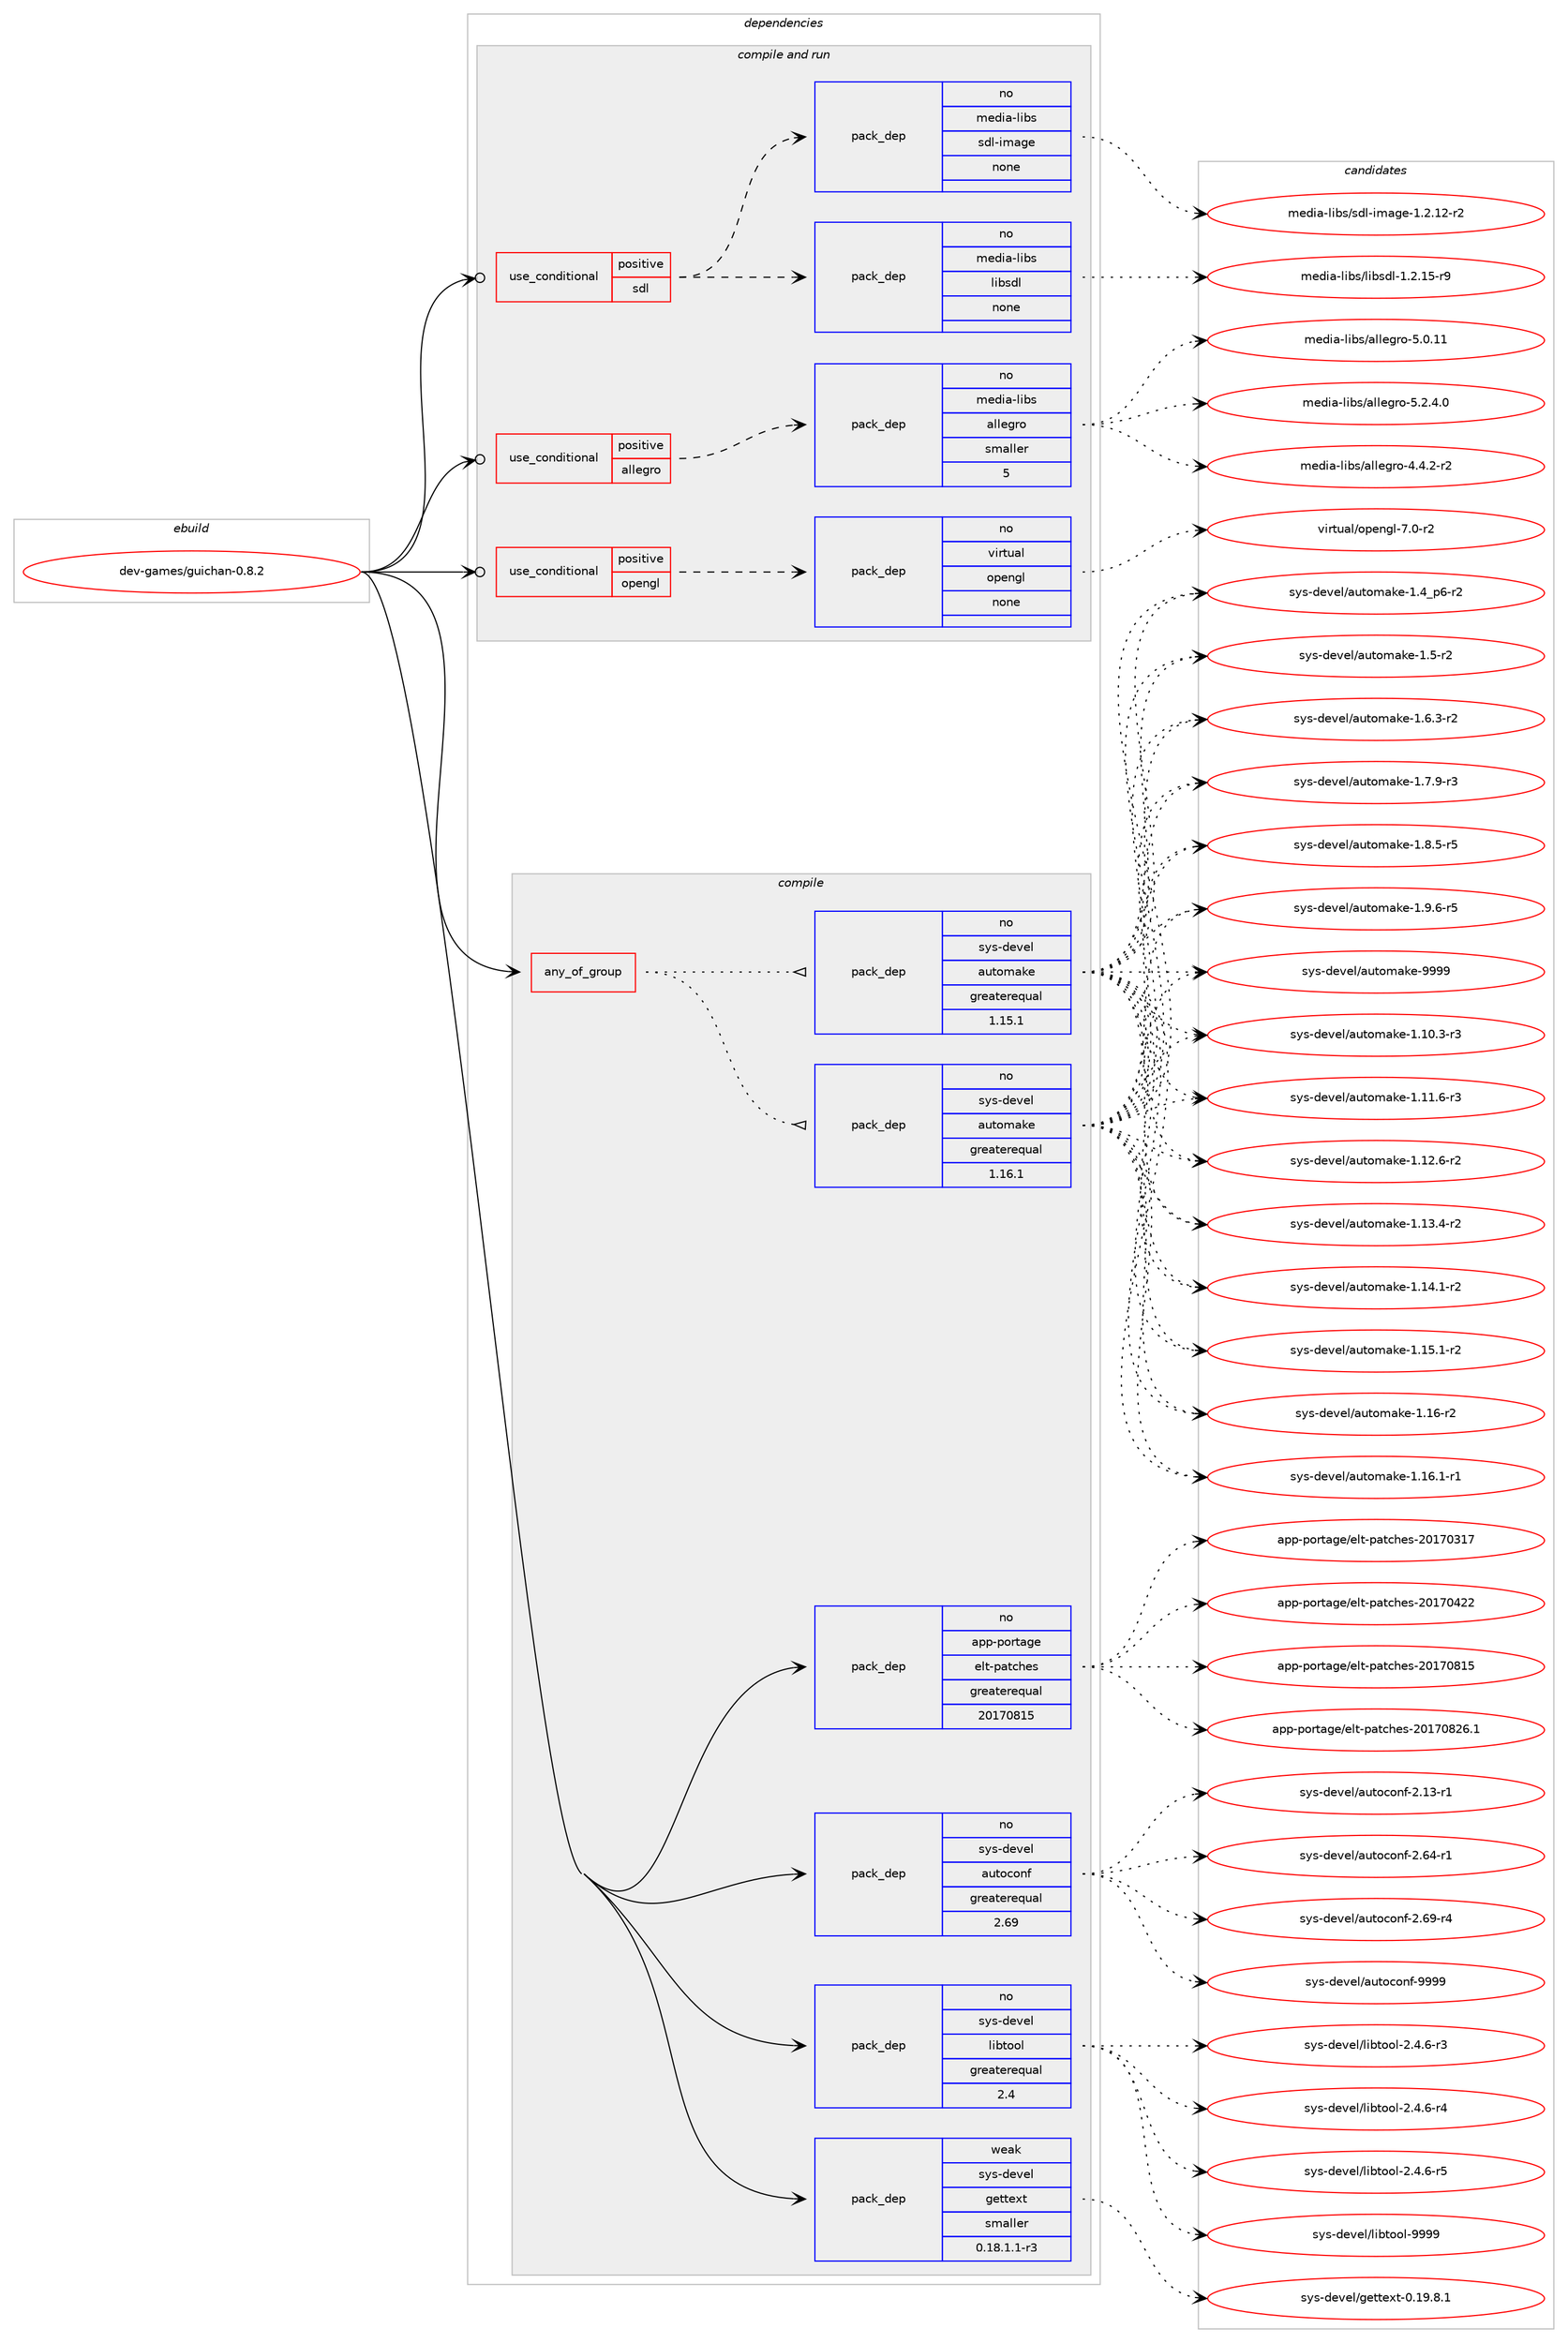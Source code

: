 digraph prolog {

# *************
# Graph options
# *************

newrank=true;
concentrate=true;
compound=true;
graph [rankdir=LR,fontname=Helvetica,fontsize=10,ranksep=1.5];#, ranksep=2.5, nodesep=0.2];
edge  [arrowhead=vee];
node  [fontname=Helvetica,fontsize=10];

# **********
# The ebuild
# **********

subgraph cluster_leftcol {
color=gray;
rank=same;
label=<<i>ebuild</i>>;
id [label="dev-games/guichan-0.8.2", color=red, width=4, href="../dev-games/guichan-0.8.2.svg"];
}

# ****************
# The dependencies
# ****************

subgraph cluster_midcol {
color=gray;
label=<<i>dependencies</i>>;
subgraph cluster_compile {
fillcolor="#eeeeee";
style=filled;
label=<<i>compile</i>>;
subgraph any20468 {
dependency1324730 [label=<<TABLE BORDER="0" CELLBORDER="1" CELLSPACING="0" CELLPADDING="4"><TR><TD CELLPADDING="10">any_of_group</TD></TR></TABLE>>, shape=none, color=red];subgraph pack945396 {
dependency1324731 [label=<<TABLE BORDER="0" CELLBORDER="1" CELLSPACING="0" CELLPADDING="4" WIDTH="220"><TR><TD ROWSPAN="6" CELLPADDING="30">pack_dep</TD></TR><TR><TD WIDTH="110">no</TD></TR><TR><TD>sys-devel</TD></TR><TR><TD>automake</TD></TR><TR><TD>greaterequal</TD></TR><TR><TD>1.16.1</TD></TR></TABLE>>, shape=none, color=blue];
}
dependency1324730:e -> dependency1324731:w [weight=20,style="dotted",arrowhead="oinv"];
subgraph pack945397 {
dependency1324732 [label=<<TABLE BORDER="0" CELLBORDER="1" CELLSPACING="0" CELLPADDING="4" WIDTH="220"><TR><TD ROWSPAN="6" CELLPADDING="30">pack_dep</TD></TR><TR><TD WIDTH="110">no</TD></TR><TR><TD>sys-devel</TD></TR><TR><TD>automake</TD></TR><TR><TD>greaterequal</TD></TR><TR><TD>1.15.1</TD></TR></TABLE>>, shape=none, color=blue];
}
dependency1324730:e -> dependency1324732:w [weight=20,style="dotted",arrowhead="oinv"];
}
id:e -> dependency1324730:w [weight=20,style="solid",arrowhead="vee"];
subgraph pack945398 {
dependency1324733 [label=<<TABLE BORDER="0" CELLBORDER="1" CELLSPACING="0" CELLPADDING="4" WIDTH="220"><TR><TD ROWSPAN="6" CELLPADDING="30">pack_dep</TD></TR><TR><TD WIDTH="110">no</TD></TR><TR><TD>app-portage</TD></TR><TR><TD>elt-patches</TD></TR><TR><TD>greaterequal</TD></TR><TR><TD>20170815</TD></TR></TABLE>>, shape=none, color=blue];
}
id:e -> dependency1324733:w [weight=20,style="solid",arrowhead="vee"];
subgraph pack945399 {
dependency1324734 [label=<<TABLE BORDER="0" CELLBORDER="1" CELLSPACING="0" CELLPADDING="4" WIDTH="220"><TR><TD ROWSPAN="6" CELLPADDING="30">pack_dep</TD></TR><TR><TD WIDTH="110">no</TD></TR><TR><TD>sys-devel</TD></TR><TR><TD>autoconf</TD></TR><TR><TD>greaterequal</TD></TR><TR><TD>2.69</TD></TR></TABLE>>, shape=none, color=blue];
}
id:e -> dependency1324734:w [weight=20,style="solid",arrowhead="vee"];
subgraph pack945400 {
dependency1324735 [label=<<TABLE BORDER="0" CELLBORDER="1" CELLSPACING="0" CELLPADDING="4" WIDTH="220"><TR><TD ROWSPAN="6" CELLPADDING="30">pack_dep</TD></TR><TR><TD WIDTH="110">no</TD></TR><TR><TD>sys-devel</TD></TR><TR><TD>libtool</TD></TR><TR><TD>greaterequal</TD></TR><TR><TD>2.4</TD></TR></TABLE>>, shape=none, color=blue];
}
id:e -> dependency1324735:w [weight=20,style="solid",arrowhead="vee"];
subgraph pack945401 {
dependency1324736 [label=<<TABLE BORDER="0" CELLBORDER="1" CELLSPACING="0" CELLPADDING="4" WIDTH="220"><TR><TD ROWSPAN="6" CELLPADDING="30">pack_dep</TD></TR><TR><TD WIDTH="110">weak</TD></TR><TR><TD>sys-devel</TD></TR><TR><TD>gettext</TD></TR><TR><TD>smaller</TD></TR><TR><TD>0.18.1.1-r3</TD></TR></TABLE>>, shape=none, color=blue];
}
id:e -> dependency1324736:w [weight=20,style="solid",arrowhead="vee"];
}
subgraph cluster_compileandrun {
fillcolor="#eeeeee";
style=filled;
label=<<i>compile and run</i>>;
subgraph cond358314 {
dependency1324737 [label=<<TABLE BORDER="0" CELLBORDER="1" CELLSPACING="0" CELLPADDING="4"><TR><TD ROWSPAN="3" CELLPADDING="10">use_conditional</TD></TR><TR><TD>positive</TD></TR><TR><TD>allegro</TD></TR></TABLE>>, shape=none, color=red];
subgraph pack945402 {
dependency1324738 [label=<<TABLE BORDER="0" CELLBORDER="1" CELLSPACING="0" CELLPADDING="4" WIDTH="220"><TR><TD ROWSPAN="6" CELLPADDING="30">pack_dep</TD></TR><TR><TD WIDTH="110">no</TD></TR><TR><TD>media-libs</TD></TR><TR><TD>allegro</TD></TR><TR><TD>smaller</TD></TR><TR><TD>5</TD></TR></TABLE>>, shape=none, color=blue];
}
dependency1324737:e -> dependency1324738:w [weight=20,style="dashed",arrowhead="vee"];
}
id:e -> dependency1324737:w [weight=20,style="solid",arrowhead="odotvee"];
subgraph cond358315 {
dependency1324739 [label=<<TABLE BORDER="0" CELLBORDER="1" CELLSPACING="0" CELLPADDING="4"><TR><TD ROWSPAN="3" CELLPADDING="10">use_conditional</TD></TR><TR><TD>positive</TD></TR><TR><TD>opengl</TD></TR></TABLE>>, shape=none, color=red];
subgraph pack945403 {
dependency1324740 [label=<<TABLE BORDER="0" CELLBORDER="1" CELLSPACING="0" CELLPADDING="4" WIDTH="220"><TR><TD ROWSPAN="6" CELLPADDING="30">pack_dep</TD></TR><TR><TD WIDTH="110">no</TD></TR><TR><TD>virtual</TD></TR><TR><TD>opengl</TD></TR><TR><TD>none</TD></TR><TR><TD></TD></TR></TABLE>>, shape=none, color=blue];
}
dependency1324739:e -> dependency1324740:w [weight=20,style="dashed",arrowhead="vee"];
}
id:e -> dependency1324739:w [weight=20,style="solid",arrowhead="odotvee"];
subgraph cond358316 {
dependency1324741 [label=<<TABLE BORDER="0" CELLBORDER="1" CELLSPACING="0" CELLPADDING="4"><TR><TD ROWSPAN="3" CELLPADDING="10">use_conditional</TD></TR><TR><TD>positive</TD></TR><TR><TD>sdl</TD></TR></TABLE>>, shape=none, color=red];
subgraph pack945404 {
dependency1324742 [label=<<TABLE BORDER="0" CELLBORDER="1" CELLSPACING="0" CELLPADDING="4" WIDTH="220"><TR><TD ROWSPAN="6" CELLPADDING="30">pack_dep</TD></TR><TR><TD WIDTH="110">no</TD></TR><TR><TD>media-libs</TD></TR><TR><TD>libsdl</TD></TR><TR><TD>none</TD></TR><TR><TD></TD></TR></TABLE>>, shape=none, color=blue];
}
dependency1324741:e -> dependency1324742:w [weight=20,style="dashed",arrowhead="vee"];
subgraph pack945405 {
dependency1324743 [label=<<TABLE BORDER="0" CELLBORDER="1" CELLSPACING="0" CELLPADDING="4" WIDTH="220"><TR><TD ROWSPAN="6" CELLPADDING="30">pack_dep</TD></TR><TR><TD WIDTH="110">no</TD></TR><TR><TD>media-libs</TD></TR><TR><TD>sdl-image</TD></TR><TR><TD>none</TD></TR><TR><TD></TD></TR></TABLE>>, shape=none, color=blue];
}
dependency1324741:e -> dependency1324743:w [weight=20,style="dashed",arrowhead="vee"];
}
id:e -> dependency1324741:w [weight=20,style="solid",arrowhead="odotvee"];
}
subgraph cluster_run {
fillcolor="#eeeeee";
style=filled;
label=<<i>run</i>>;
}
}

# **************
# The candidates
# **************

subgraph cluster_choices {
rank=same;
color=gray;
label=<<i>candidates</i>>;

subgraph choice945396 {
color=black;
nodesep=1;
choice11512111545100101118101108479711711611110997107101454946494846514511451 [label="sys-devel/automake-1.10.3-r3", color=red, width=4,href="../sys-devel/automake-1.10.3-r3.svg"];
choice11512111545100101118101108479711711611110997107101454946494946544511451 [label="sys-devel/automake-1.11.6-r3", color=red, width=4,href="../sys-devel/automake-1.11.6-r3.svg"];
choice11512111545100101118101108479711711611110997107101454946495046544511450 [label="sys-devel/automake-1.12.6-r2", color=red, width=4,href="../sys-devel/automake-1.12.6-r2.svg"];
choice11512111545100101118101108479711711611110997107101454946495146524511450 [label="sys-devel/automake-1.13.4-r2", color=red, width=4,href="../sys-devel/automake-1.13.4-r2.svg"];
choice11512111545100101118101108479711711611110997107101454946495246494511450 [label="sys-devel/automake-1.14.1-r2", color=red, width=4,href="../sys-devel/automake-1.14.1-r2.svg"];
choice11512111545100101118101108479711711611110997107101454946495346494511450 [label="sys-devel/automake-1.15.1-r2", color=red, width=4,href="../sys-devel/automake-1.15.1-r2.svg"];
choice1151211154510010111810110847971171161111099710710145494649544511450 [label="sys-devel/automake-1.16-r2", color=red, width=4,href="../sys-devel/automake-1.16-r2.svg"];
choice11512111545100101118101108479711711611110997107101454946495446494511449 [label="sys-devel/automake-1.16.1-r1", color=red, width=4,href="../sys-devel/automake-1.16.1-r1.svg"];
choice115121115451001011181011084797117116111109971071014549465295112544511450 [label="sys-devel/automake-1.4_p6-r2", color=red, width=4,href="../sys-devel/automake-1.4_p6-r2.svg"];
choice11512111545100101118101108479711711611110997107101454946534511450 [label="sys-devel/automake-1.5-r2", color=red, width=4,href="../sys-devel/automake-1.5-r2.svg"];
choice115121115451001011181011084797117116111109971071014549465446514511450 [label="sys-devel/automake-1.6.3-r2", color=red, width=4,href="../sys-devel/automake-1.6.3-r2.svg"];
choice115121115451001011181011084797117116111109971071014549465546574511451 [label="sys-devel/automake-1.7.9-r3", color=red, width=4,href="../sys-devel/automake-1.7.9-r3.svg"];
choice115121115451001011181011084797117116111109971071014549465646534511453 [label="sys-devel/automake-1.8.5-r5", color=red, width=4,href="../sys-devel/automake-1.8.5-r5.svg"];
choice115121115451001011181011084797117116111109971071014549465746544511453 [label="sys-devel/automake-1.9.6-r5", color=red, width=4,href="../sys-devel/automake-1.9.6-r5.svg"];
choice115121115451001011181011084797117116111109971071014557575757 [label="sys-devel/automake-9999", color=red, width=4,href="../sys-devel/automake-9999.svg"];
dependency1324731:e -> choice11512111545100101118101108479711711611110997107101454946494846514511451:w [style=dotted,weight="100"];
dependency1324731:e -> choice11512111545100101118101108479711711611110997107101454946494946544511451:w [style=dotted,weight="100"];
dependency1324731:e -> choice11512111545100101118101108479711711611110997107101454946495046544511450:w [style=dotted,weight="100"];
dependency1324731:e -> choice11512111545100101118101108479711711611110997107101454946495146524511450:w [style=dotted,weight="100"];
dependency1324731:e -> choice11512111545100101118101108479711711611110997107101454946495246494511450:w [style=dotted,weight="100"];
dependency1324731:e -> choice11512111545100101118101108479711711611110997107101454946495346494511450:w [style=dotted,weight="100"];
dependency1324731:e -> choice1151211154510010111810110847971171161111099710710145494649544511450:w [style=dotted,weight="100"];
dependency1324731:e -> choice11512111545100101118101108479711711611110997107101454946495446494511449:w [style=dotted,weight="100"];
dependency1324731:e -> choice115121115451001011181011084797117116111109971071014549465295112544511450:w [style=dotted,weight="100"];
dependency1324731:e -> choice11512111545100101118101108479711711611110997107101454946534511450:w [style=dotted,weight="100"];
dependency1324731:e -> choice115121115451001011181011084797117116111109971071014549465446514511450:w [style=dotted,weight="100"];
dependency1324731:e -> choice115121115451001011181011084797117116111109971071014549465546574511451:w [style=dotted,weight="100"];
dependency1324731:e -> choice115121115451001011181011084797117116111109971071014549465646534511453:w [style=dotted,weight="100"];
dependency1324731:e -> choice115121115451001011181011084797117116111109971071014549465746544511453:w [style=dotted,weight="100"];
dependency1324731:e -> choice115121115451001011181011084797117116111109971071014557575757:w [style=dotted,weight="100"];
}
subgraph choice945397 {
color=black;
nodesep=1;
choice11512111545100101118101108479711711611110997107101454946494846514511451 [label="sys-devel/automake-1.10.3-r3", color=red, width=4,href="../sys-devel/automake-1.10.3-r3.svg"];
choice11512111545100101118101108479711711611110997107101454946494946544511451 [label="sys-devel/automake-1.11.6-r3", color=red, width=4,href="../sys-devel/automake-1.11.6-r3.svg"];
choice11512111545100101118101108479711711611110997107101454946495046544511450 [label="sys-devel/automake-1.12.6-r2", color=red, width=4,href="../sys-devel/automake-1.12.6-r2.svg"];
choice11512111545100101118101108479711711611110997107101454946495146524511450 [label="sys-devel/automake-1.13.4-r2", color=red, width=4,href="../sys-devel/automake-1.13.4-r2.svg"];
choice11512111545100101118101108479711711611110997107101454946495246494511450 [label="sys-devel/automake-1.14.1-r2", color=red, width=4,href="../sys-devel/automake-1.14.1-r2.svg"];
choice11512111545100101118101108479711711611110997107101454946495346494511450 [label="sys-devel/automake-1.15.1-r2", color=red, width=4,href="../sys-devel/automake-1.15.1-r2.svg"];
choice1151211154510010111810110847971171161111099710710145494649544511450 [label="sys-devel/automake-1.16-r2", color=red, width=4,href="../sys-devel/automake-1.16-r2.svg"];
choice11512111545100101118101108479711711611110997107101454946495446494511449 [label="sys-devel/automake-1.16.1-r1", color=red, width=4,href="../sys-devel/automake-1.16.1-r1.svg"];
choice115121115451001011181011084797117116111109971071014549465295112544511450 [label="sys-devel/automake-1.4_p6-r2", color=red, width=4,href="../sys-devel/automake-1.4_p6-r2.svg"];
choice11512111545100101118101108479711711611110997107101454946534511450 [label="sys-devel/automake-1.5-r2", color=red, width=4,href="../sys-devel/automake-1.5-r2.svg"];
choice115121115451001011181011084797117116111109971071014549465446514511450 [label="sys-devel/automake-1.6.3-r2", color=red, width=4,href="../sys-devel/automake-1.6.3-r2.svg"];
choice115121115451001011181011084797117116111109971071014549465546574511451 [label="sys-devel/automake-1.7.9-r3", color=red, width=4,href="../sys-devel/automake-1.7.9-r3.svg"];
choice115121115451001011181011084797117116111109971071014549465646534511453 [label="sys-devel/automake-1.8.5-r5", color=red, width=4,href="../sys-devel/automake-1.8.5-r5.svg"];
choice115121115451001011181011084797117116111109971071014549465746544511453 [label="sys-devel/automake-1.9.6-r5", color=red, width=4,href="../sys-devel/automake-1.9.6-r5.svg"];
choice115121115451001011181011084797117116111109971071014557575757 [label="sys-devel/automake-9999", color=red, width=4,href="../sys-devel/automake-9999.svg"];
dependency1324732:e -> choice11512111545100101118101108479711711611110997107101454946494846514511451:w [style=dotted,weight="100"];
dependency1324732:e -> choice11512111545100101118101108479711711611110997107101454946494946544511451:w [style=dotted,weight="100"];
dependency1324732:e -> choice11512111545100101118101108479711711611110997107101454946495046544511450:w [style=dotted,weight="100"];
dependency1324732:e -> choice11512111545100101118101108479711711611110997107101454946495146524511450:w [style=dotted,weight="100"];
dependency1324732:e -> choice11512111545100101118101108479711711611110997107101454946495246494511450:w [style=dotted,weight="100"];
dependency1324732:e -> choice11512111545100101118101108479711711611110997107101454946495346494511450:w [style=dotted,weight="100"];
dependency1324732:e -> choice1151211154510010111810110847971171161111099710710145494649544511450:w [style=dotted,weight="100"];
dependency1324732:e -> choice11512111545100101118101108479711711611110997107101454946495446494511449:w [style=dotted,weight="100"];
dependency1324732:e -> choice115121115451001011181011084797117116111109971071014549465295112544511450:w [style=dotted,weight="100"];
dependency1324732:e -> choice11512111545100101118101108479711711611110997107101454946534511450:w [style=dotted,weight="100"];
dependency1324732:e -> choice115121115451001011181011084797117116111109971071014549465446514511450:w [style=dotted,weight="100"];
dependency1324732:e -> choice115121115451001011181011084797117116111109971071014549465546574511451:w [style=dotted,weight="100"];
dependency1324732:e -> choice115121115451001011181011084797117116111109971071014549465646534511453:w [style=dotted,weight="100"];
dependency1324732:e -> choice115121115451001011181011084797117116111109971071014549465746544511453:w [style=dotted,weight="100"];
dependency1324732:e -> choice115121115451001011181011084797117116111109971071014557575757:w [style=dotted,weight="100"];
}
subgraph choice945398 {
color=black;
nodesep=1;
choice97112112451121111141169710310147101108116451129711699104101115455048495548514955 [label="app-portage/elt-patches-20170317", color=red, width=4,href="../app-portage/elt-patches-20170317.svg"];
choice97112112451121111141169710310147101108116451129711699104101115455048495548525050 [label="app-portage/elt-patches-20170422", color=red, width=4,href="../app-portage/elt-patches-20170422.svg"];
choice97112112451121111141169710310147101108116451129711699104101115455048495548564953 [label="app-portage/elt-patches-20170815", color=red, width=4,href="../app-portage/elt-patches-20170815.svg"];
choice971121124511211111411697103101471011081164511297116991041011154550484955485650544649 [label="app-portage/elt-patches-20170826.1", color=red, width=4,href="../app-portage/elt-patches-20170826.1.svg"];
dependency1324733:e -> choice97112112451121111141169710310147101108116451129711699104101115455048495548514955:w [style=dotted,weight="100"];
dependency1324733:e -> choice97112112451121111141169710310147101108116451129711699104101115455048495548525050:w [style=dotted,weight="100"];
dependency1324733:e -> choice97112112451121111141169710310147101108116451129711699104101115455048495548564953:w [style=dotted,weight="100"];
dependency1324733:e -> choice971121124511211111411697103101471011081164511297116991041011154550484955485650544649:w [style=dotted,weight="100"];
}
subgraph choice945399 {
color=black;
nodesep=1;
choice1151211154510010111810110847971171161119911111010245504649514511449 [label="sys-devel/autoconf-2.13-r1", color=red, width=4,href="../sys-devel/autoconf-2.13-r1.svg"];
choice1151211154510010111810110847971171161119911111010245504654524511449 [label="sys-devel/autoconf-2.64-r1", color=red, width=4,href="../sys-devel/autoconf-2.64-r1.svg"];
choice1151211154510010111810110847971171161119911111010245504654574511452 [label="sys-devel/autoconf-2.69-r4", color=red, width=4,href="../sys-devel/autoconf-2.69-r4.svg"];
choice115121115451001011181011084797117116111991111101024557575757 [label="sys-devel/autoconf-9999", color=red, width=4,href="../sys-devel/autoconf-9999.svg"];
dependency1324734:e -> choice1151211154510010111810110847971171161119911111010245504649514511449:w [style=dotted,weight="100"];
dependency1324734:e -> choice1151211154510010111810110847971171161119911111010245504654524511449:w [style=dotted,weight="100"];
dependency1324734:e -> choice1151211154510010111810110847971171161119911111010245504654574511452:w [style=dotted,weight="100"];
dependency1324734:e -> choice115121115451001011181011084797117116111991111101024557575757:w [style=dotted,weight="100"];
}
subgraph choice945400 {
color=black;
nodesep=1;
choice1151211154510010111810110847108105981161111111084550465246544511451 [label="sys-devel/libtool-2.4.6-r3", color=red, width=4,href="../sys-devel/libtool-2.4.6-r3.svg"];
choice1151211154510010111810110847108105981161111111084550465246544511452 [label="sys-devel/libtool-2.4.6-r4", color=red, width=4,href="../sys-devel/libtool-2.4.6-r4.svg"];
choice1151211154510010111810110847108105981161111111084550465246544511453 [label="sys-devel/libtool-2.4.6-r5", color=red, width=4,href="../sys-devel/libtool-2.4.6-r5.svg"];
choice1151211154510010111810110847108105981161111111084557575757 [label="sys-devel/libtool-9999", color=red, width=4,href="../sys-devel/libtool-9999.svg"];
dependency1324735:e -> choice1151211154510010111810110847108105981161111111084550465246544511451:w [style=dotted,weight="100"];
dependency1324735:e -> choice1151211154510010111810110847108105981161111111084550465246544511452:w [style=dotted,weight="100"];
dependency1324735:e -> choice1151211154510010111810110847108105981161111111084550465246544511453:w [style=dotted,weight="100"];
dependency1324735:e -> choice1151211154510010111810110847108105981161111111084557575757:w [style=dotted,weight="100"];
}
subgraph choice945401 {
color=black;
nodesep=1;
choice1151211154510010111810110847103101116116101120116454846495746564649 [label="sys-devel/gettext-0.19.8.1", color=red, width=4,href="../sys-devel/gettext-0.19.8.1.svg"];
dependency1324736:e -> choice1151211154510010111810110847103101116116101120116454846495746564649:w [style=dotted,weight="100"];
}
subgraph choice945402 {
color=black;
nodesep=1;
choice10910110010597451081059811547971081081011031141114552465246504511450 [label="media-libs/allegro-4.4.2-r2", color=red, width=4,href="../media-libs/allegro-4.4.2-r2.svg"];
choice109101100105974510810598115479710810810110311411145534648464949 [label="media-libs/allegro-5.0.11", color=red, width=4,href="../media-libs/allegro-5.0.11.svg"];
choice10910110010597451081059811547971081081011031141114553465046524648 [label="media-libs/allegro-5.2.4.0", color=red, width=4,href="../media-libs/allegro-5.2.4.0.svg"];
dependency1324738:e -> choice10910110010597451081059811547971081081011031141114552465246504511450:w [style=dotted,weight="100"];
dependency1324738:e -> choice109101100105974510810598115479710810810110311411145534648464949:w [style=dotted,weight="100"];
dependency1324738:e -> choice10910110010597451081059811547971081081011031141114553465046524648:w [style=dotted,weight="100"];
}
subgraph choice945403 {
color=black;
nodesep=1;
choice1181051141161179710847111112101110103108455546484511450 [label="virtual/opengl-7.0-r2", color=red, width=4,href="../virtual/opengl-7.0-r2.svg"];
dependency1324740:e -> choice1181051141161179710847111112101110103108455546484511450:w [style=dotted,weight="100"];
}
subgraph choice945404 {
color=black;
nodesep=1;
choice1091011001059745108105981154710810598115100108454946504649534511457 [label="media-libs/libsdl-1.2.15-r9", color=red, width=4,href="../media-libs/libsdl-1.2.15-r9.svg"];
dependency1324742:e -> choice1091011001059745108105981154710810598115100108454946504649534511457:w [style=dotted,weight="100"];
}
subgraph choice945405 {
color=black;
nodesep=1;
choice109101100105974510810598115471151001084510510997103101454946504649504511450 [label="media-libs/sdl-image-1.2.12-r2", color=red, width=4,href="../media-libs/sdl-image-1.2.12-r2.svg"];
dependency1324743:e -> choice109101100105974510810598115471151001084510510997103101454946504649504511450:w [style=dotted,weight="100"];
}
}

}
